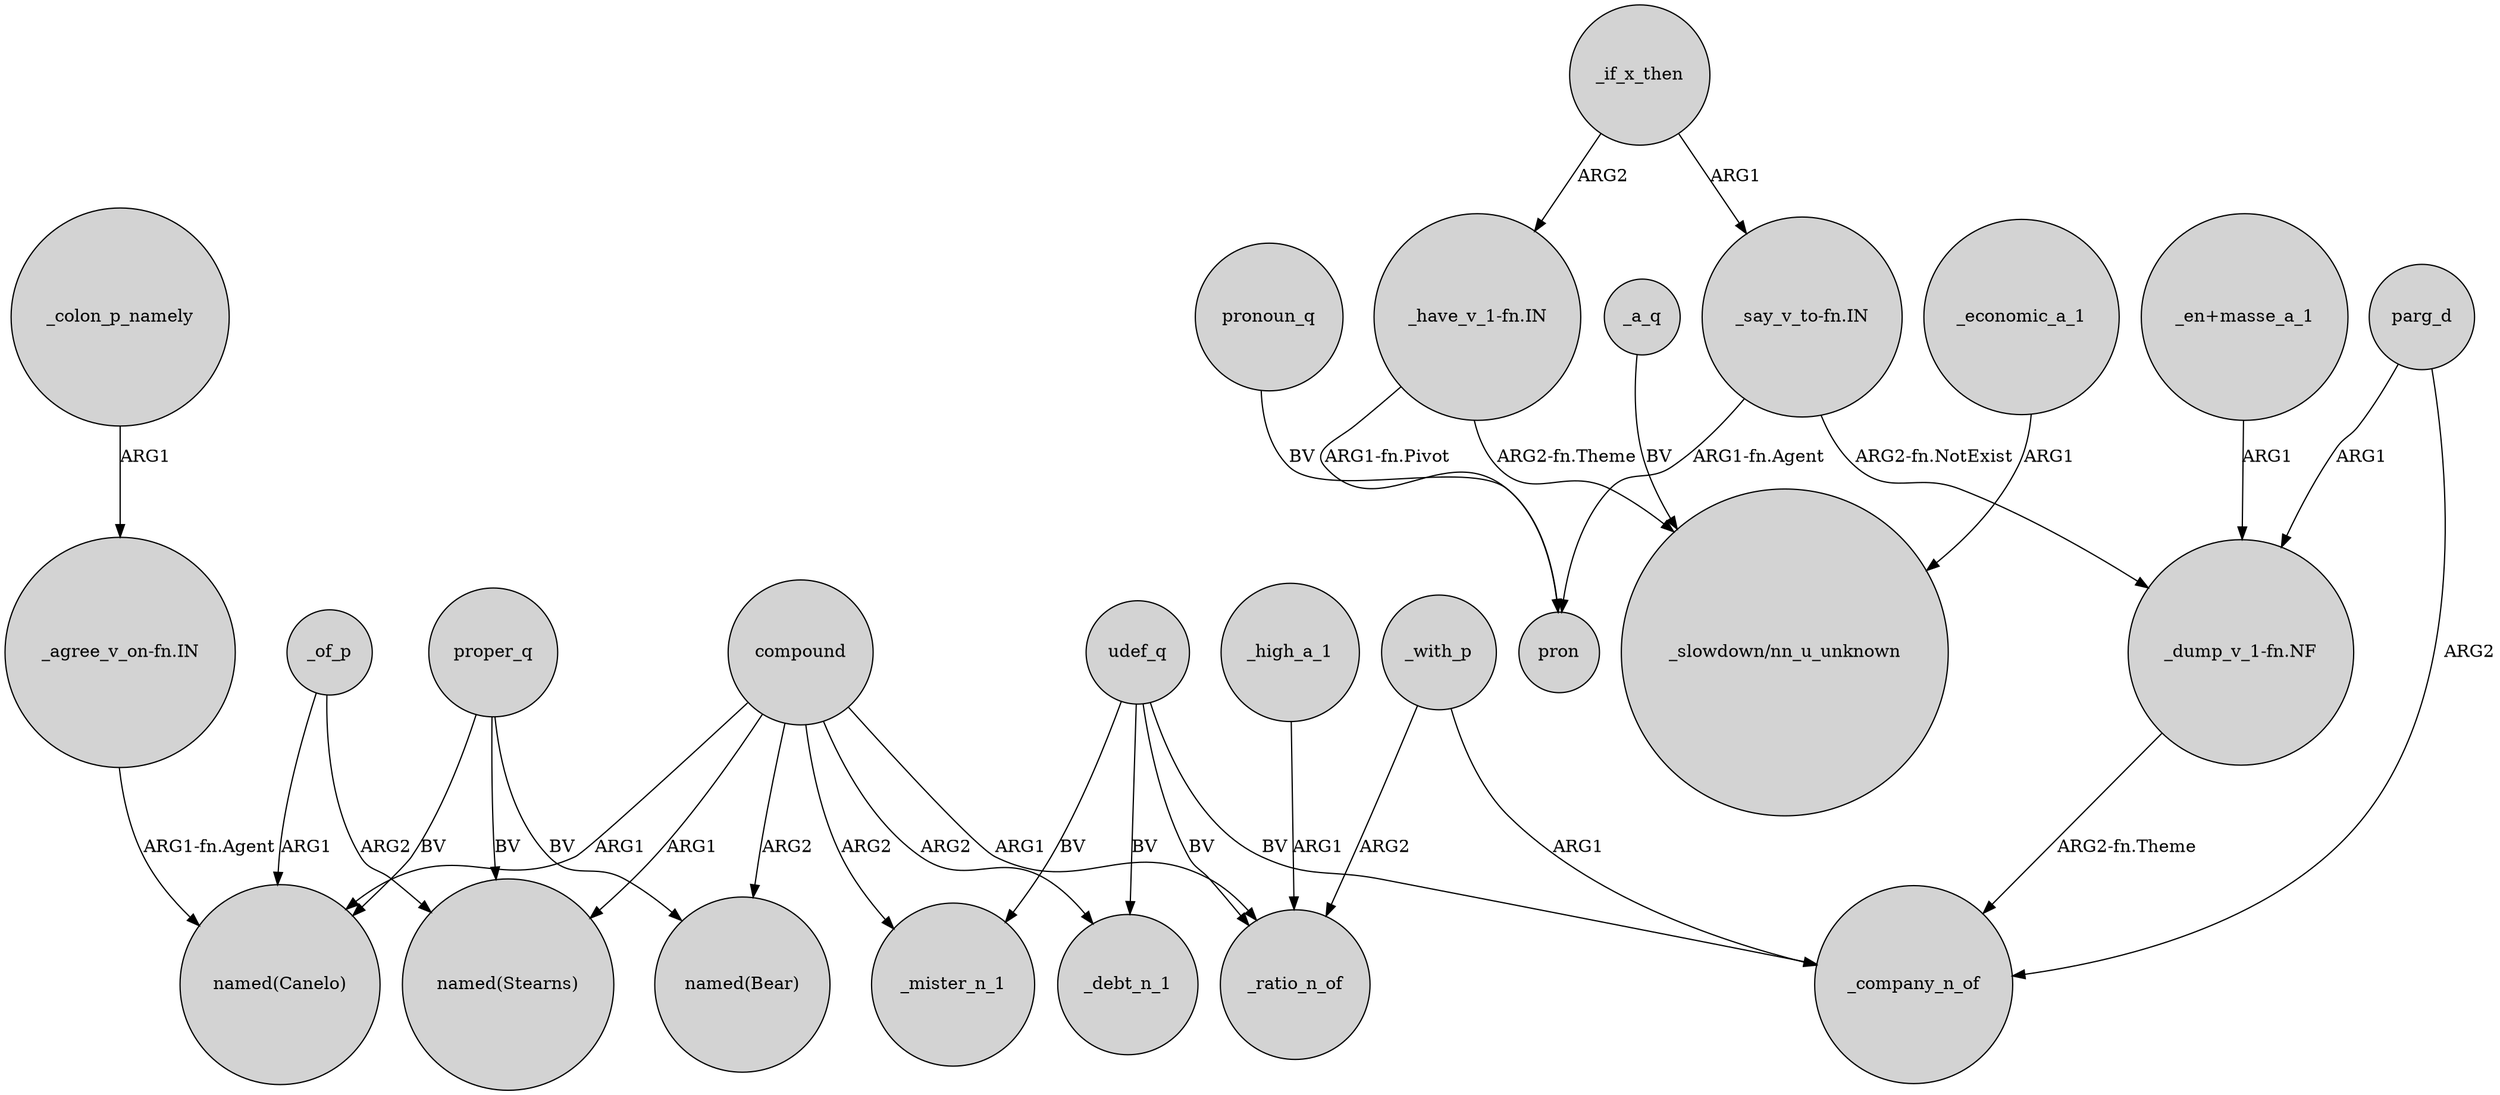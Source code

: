 digraph {
	node [shape=circle style=filled]
	"_agree_v_on-fn.IN" -> "named(Canelo)" [label="ARG1-fn.Agent"]
	parg_d -> "_dump_v_1-fn.NF" [label=ARG1]
	udef_q -> _debt_n_1 [label=BV]
	compound -> _mister_n_1 [label=ARG2]
	_with_p -> _company_n_of [label=ARG1]
	compound -> _debt_n_1 [label=ARG2]
	compound -> "named(Bear)" [label=ARG2]
	udef_q -> _mister_n_1 [label=BV]
	compound -> "named(Stearns)" [label=ARG1]
	_if_x_then -> "_have_v_1-fn.IN" [label=ARG2]
	_of_p -> "named(Stearns)" [label=ARG2]
	_colon_p_namely -> "_agree_v_on-fn.IN" [label=ARG1]
	"_say_v_to-fn.IN" -> "_dump_v_1-fn.NF" [label="ARG2-fn.NotExist"]
	udef_q -> _ratio_n_of [label=BV]
	"_have_v_1-fn.IN" -> pron [label="ARG1-fn.Pivot"]
	_with_p -> _ratio_n_of [label=ARG2]
	_if_x_then -> "_say_v_to-fn.IN" [label=ARG1]
	compound -> "named(Canelo)" [label=ARG1]
	pronoun_q -> pron [label=BV]
	proper_q -> "named(Stearns)" [label=BV]
	proper_q -> "named(Bear)" [label=BV]
	parg_d -> _company_n_of [label=ARG2]
	_economic_a_1 -> "_slowdown/nn_u_unknown" [label=ARG1]
	_a_q -> "_slowdown/nn_u_unknown" [label=BV]
	"_dump_v_1-fn.NF" -> _company_n_of [label="ARG2-fn.Theme"]
	_of_p -> "named(Canelo)" [label=ARG1]
	"_say_v_to-fn.IN" -> pron [label="ARG1-fn.Agent"]
	"_en+masse_a_1" -> "_dump_v_1-fn.NF" [label=ARG1]
	udef_q -> _company_n_of [label=BV]
	proper_q -> "named(Canelo)" [label=BV]
	compound -> _ratio_n_of [label=ARG1]
	_high_a_1 -> _ratio_n_of [label=ARG1]
	"_have_v_1-fn.IN" -> "_slowdown/nn_u_unknown" [label="ARG2-fn.Theme"]
}

